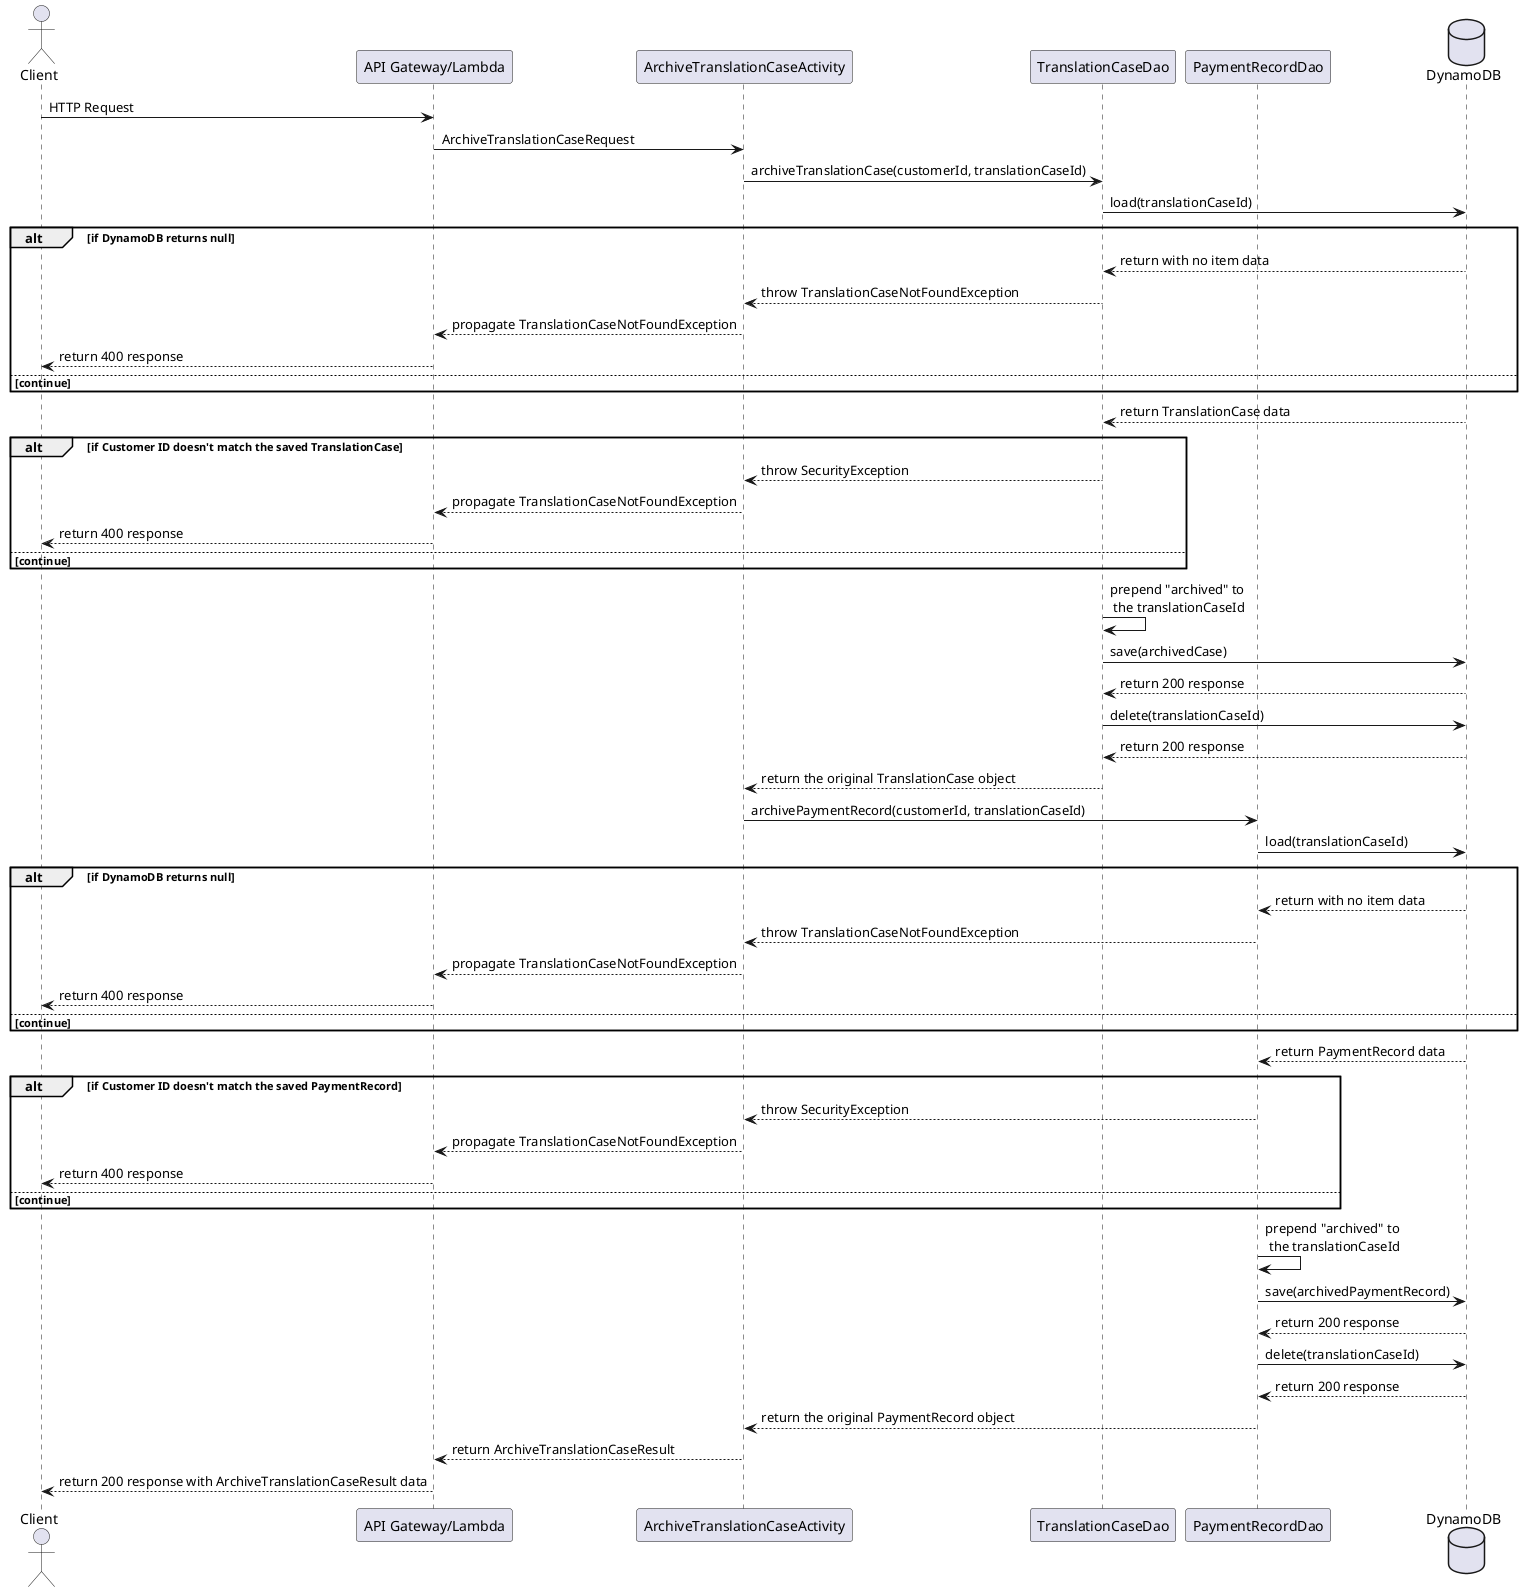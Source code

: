 @startuml

actor Client
participant "API Gateway/Lambda"
participant ArchiveTranslationCaseActivity
participant TranslationCaseDao
participant PaymentRecordDao
database    DynamoDB

Client -> "API Gateway/Lambda" : HTTP Request
"API Gateway/Lambda" -> ArchiveTranslationCaseActivity : ArchiveTranslationCaseRequest

ArchiveTranslationCaseActivity -> TranslationCaseDao : archiveTranslationCase(customerId, translationCaseId)
TranslationCaseDao -> DynamoDB : load(translationCaseId)

alt if DynamoDB returns null
    DynamoDB --> TranslationCaseDao: return with no item data
    TranslationCaseDao --> ArchiveTranslationCaseActivity: throw TranslationCaseNotFoundException
    ArchiveTranslationCaseActivity --> "API Gateway/Lambda": propagate TranslationCaseNotFoundException
    "API Gateway/Lambda" --> Client : return 400 response
else continue
end

DynamoDB --> TranslationCaseDao : return TranslationCase data

alt if Customer ID doesn't match the saved TranslationCase
    TranslationCaseDao --> ArchiveTranslationCaseActivity: throw SecurityException
    ArchiveTranslationCaseActivity --> "API Gateway/Lambda": propagate TranslationCaseNotFoundException
    "API Gateway/Lambda" --> Client : return 400 response
else continue
end

TranslationCaseDao -> TranslationCaseDao : prepend "archived" to \n the translationCaseId
TranslationCaseDao -> DynamoDB : save(archivedCase)
DynamoDB --> TranslationCaseDao : return 200 response
TranslationCaseDao -> DynamoDB : delete(translationCaseId)
DynamoDB --> TranslationCaseDao : return 200 response
TranslationCaseDao --> ArchiveTranslationCaseActivity : return the original TranslationCase object

ArchiveTranslationCaseActivity -> PaymentRecordDao : archivePaymentRecord(customerId, translationCaseId)
PaymentRecordDao -> DynamoDB : load(translationCaseId)

alt if DynamoDB returns null
    DynamoDB --> PaymentRecordDao: return with no item data
    PaymentRecordDao --> ArchiveTranslationCaseActivity: throw TranslationCaseNotFoundException
    ArchiveTranslationCaseActivity --> "API Gateway/Lambda": propagate TranslationCaseNotFoundException
    "API Gateway/Lambda" --> Client : return 400 response
else continue
end

DynamoDB --> PaymentRecordDao : return PaymentRecord data

alt if Customer ID doesn't match the saved PaymentRecord
    PaymentRecordDao --> ArchiveTranslationCaseActivity: throw SecurityException
    ArchiveTranslationCaseActivity --> "API Gateway/Lambda": propagate TranslationCaseNotFoundException
    "API Gateway/Lambda" --> Client : return 400 response
else continue
end

PaymentRecordDao -> PaymentRecordDao : prepend "archived" to \n the translationCaseId
PaymentRecordDao -> DynamoDB : save(archivedPaymentRecord)
DynamoDB --> PaymentRecordDao : return 200 response
PaymentRecordDao -> DynamoDB : delete(translationCaseId)
DynamoDB --> PaymentRecordDao : return 200 response
PaymentRecordDao --> ArchiveTranslationCaseActivity : return the original PaymentRecord object

ArchiveTranslationCaseActivity --> "API Gateway/Lambda" : return ArchiveTranslationCaseResult
"API Gateway/Lambda" --> Client : return 200 response with ArchiveTranslationCaseResult data

@enduml